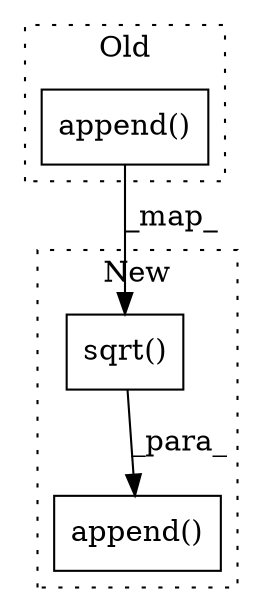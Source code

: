 digraph G {
subgraph cluster0 {
1 [label="append()" a="75" s="12890,12952" l="29,1" shape="box"];
label = "Old";
style="dotted";
}
subgraph cluster1 {
2 [label="sqrt()" a="75" s="13098,13142" l="11,1" shape="box"];
3 [label="append()" a="75" s="13069,13143" l="29,1" shape="box"];
label = "New";
style="dotted";
}
1 -> 2 [label="_map_"];
2 -> 3 [label="_para_"];
}